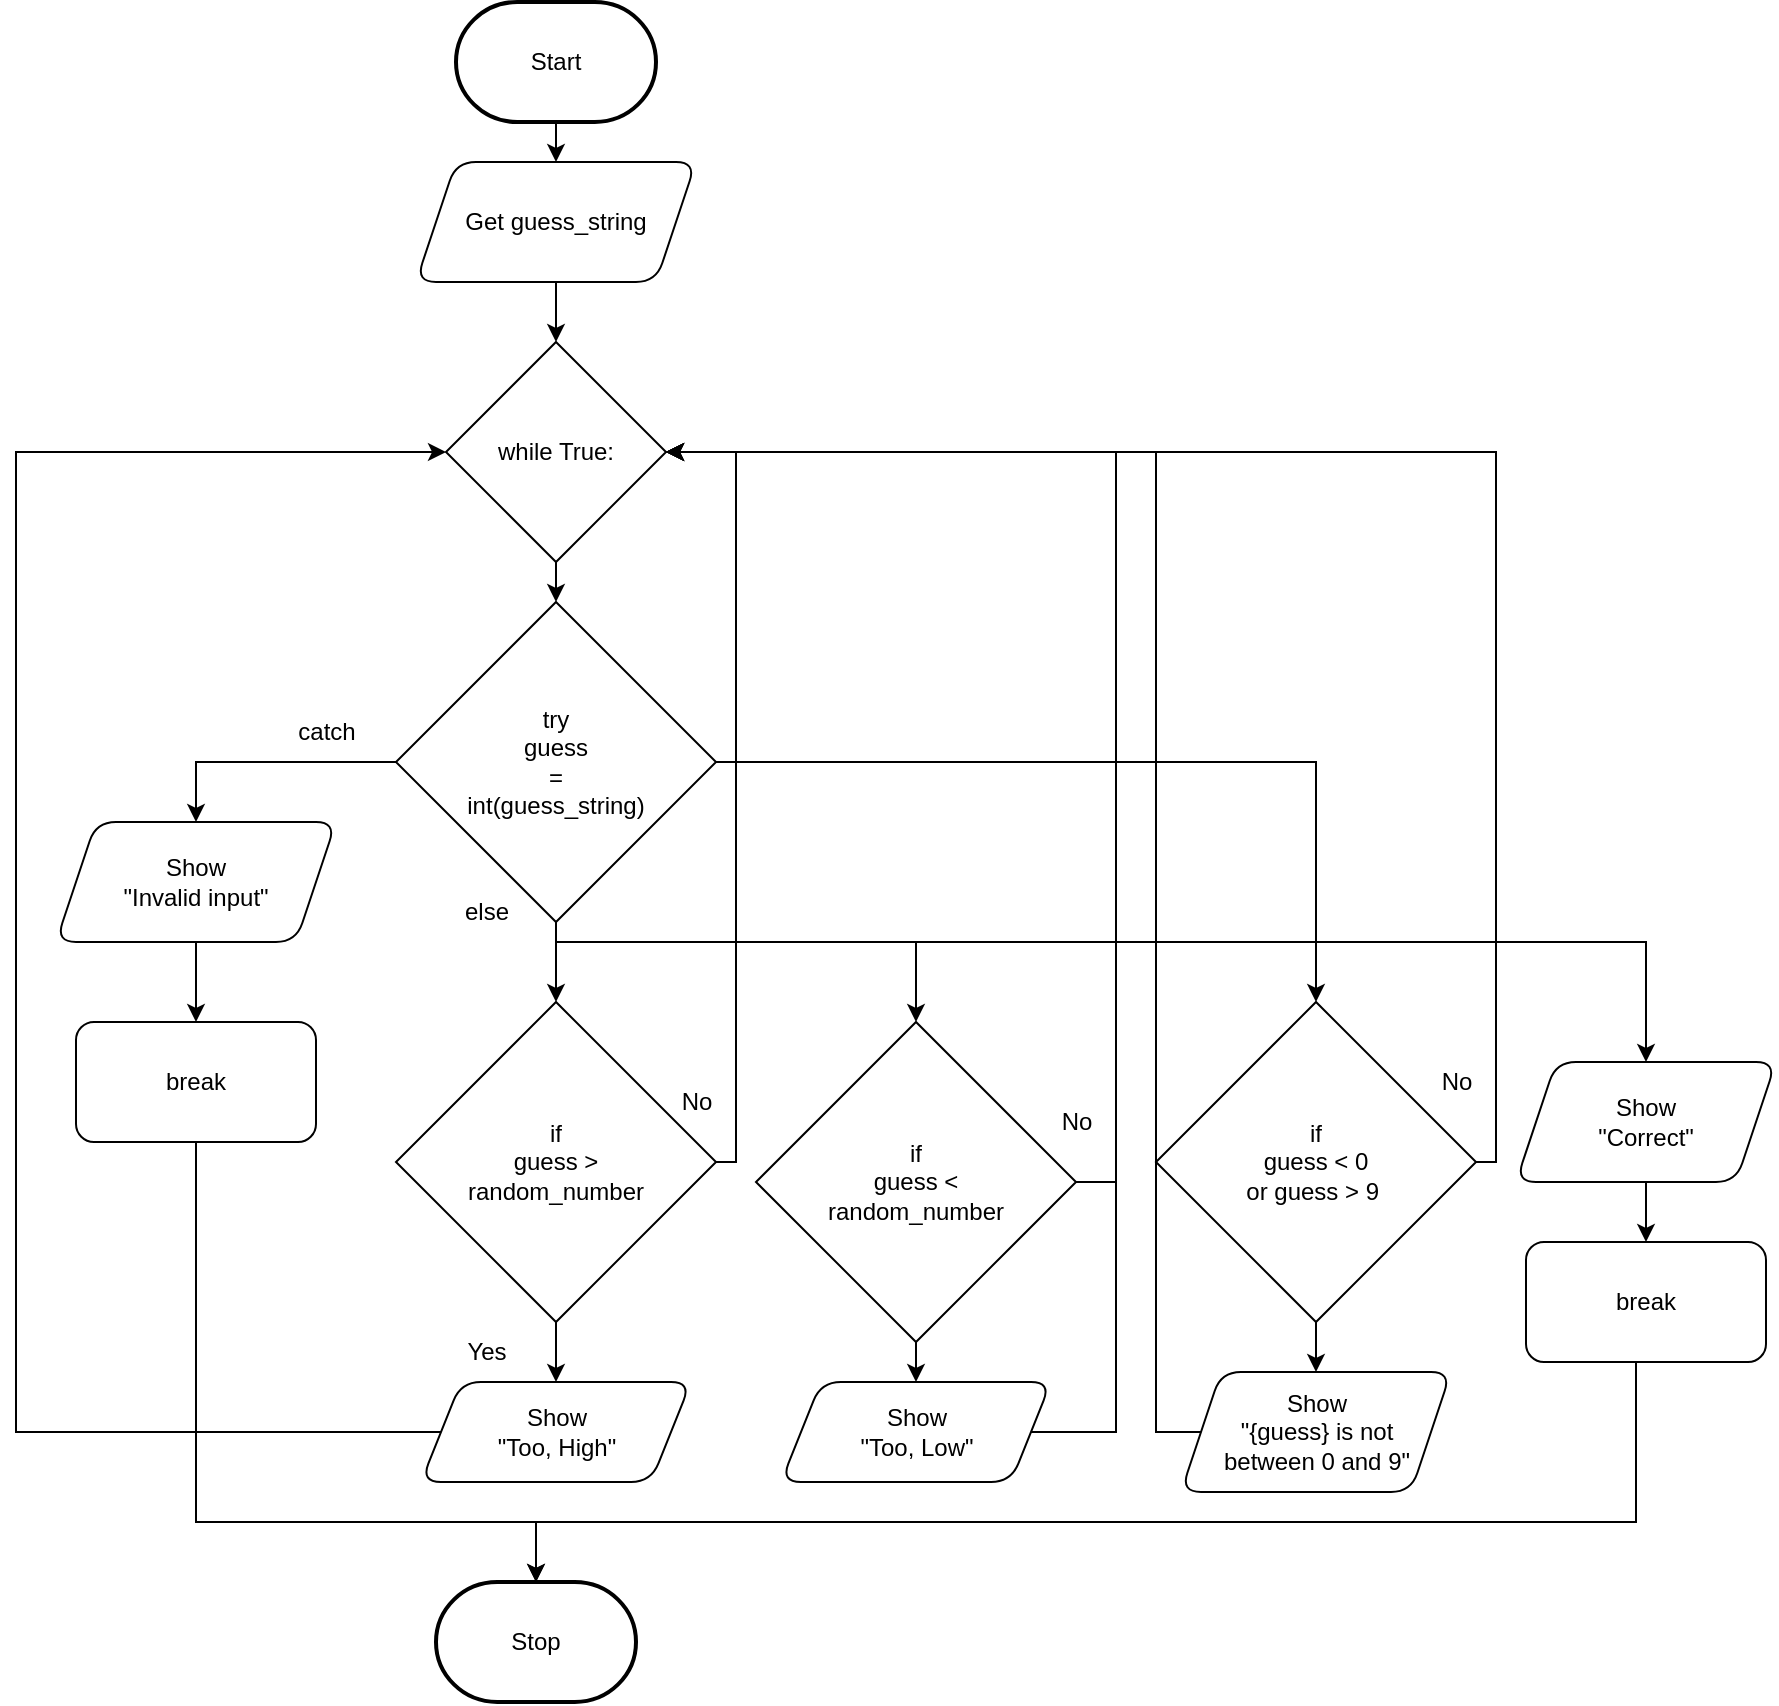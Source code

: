 <mxfile>
    <diagram id="HIP3nbAZw_EuaXWnEj3U" name="Page-1">
        <mxGraphModel dx="1061" dy="754" grid="1" gridSize="10" guides="1" tooltips="1" connect="1" arrows="1" fold="1" page="1" pageScale="1" pageWidth="850" pageHeight="1100" math="0" shadow="0">
            <root>
                <mxCell id="0"/>
                <mxCell id="1" parent="0"/>
                <mxCell id="55" style="edgeStyle=none;html=1;exitX=0.5;exitY=1;exitDx=0;exitDy=0;exitPerimeter=0;entryX=0.5;entryY=0;entryDx=0;entryDy=0;" parent="1" source="31" target="34" edge="1">
                    <mxGeometry relative="1" as="geometry"/>
                </mxCell>
                <mxCell id="31" value="Start" style="strokeWidth=2;html=1;shape=mxgraph.flowchart.terminator;whiteSpace=wrap;" parent="1" vertex="1">
                    <mxGeometry x="300" y="110" width="100" height="60" as="geometry"/>
                </mxCell>
                <mxCell id="32" value="Stop" style="strokeWidth=2;html=1;shape=mxgraph.flowchart.terminator;whiteSpace=wrap;" parent="1" vertex="1">
                    <mxGeometry x="290" y="900" width="100" height="60" as="geometry"/>
                </mxCell>
                <mxCell id="56" value="" style="edgeStyle=none;html=1;" parent="1" source="34" target="54" edge="1">
                    <mxGeometry relative="1" as="geometry"/>
                </mxCell>
                <mxCell id="34" value="Get guess_string" style="shape=parallelogram;perimeter=parallelogramPerimeter;whiteSpace=wrap;html=1;fixedSize=1;rounded=1;" parent="1" vertex="1">
                    <mxGeometry x="280" y="190" width="140" height="60" as="geometry"/>
                </mxCell>
                <mxCell id="59" style="edgeStyle=orthogonalEdgeStyle;html=1;exitX=0;exitY=0.5;exitDx=0;exitDy=0;rounded=0;entryX=0.5;entryY=0;entryDx=0;entryDy=0;" parent="1" source="37" target="39" edge="1">
                    <mxGeometry relative="1" as="geometry">
                        <mxPoint x="210" y="540" as="targetPoint"/>
                    </mxGeometry>
                </mxCell>
                <mxCell id="60" value="" style="edgeStyle=orthogonalEdgeStyle;rounded=0;html=1;" parent="1" source="37" target="49" edge="1">
                    <mxGeometry relative="1" as="geometry"/>
                </mxCell>
                <mxCell id="64" style="edgeStyle=orthogonalEdgeStyle;rounded=0;html=1;" parent="1" source="37" target="62" edge="1">
                    <mxGeometry relative="1" as="geometry">
                        <Array as="points">
                            <mxPoint x="350" y="580"/>
                            <mxPoint x="530" y="580"/>
                        </Array>
                    </mxGeometry>
                </mxCell>
                <mxCell id="65" style="edgeStyle=orthogonalEdgeStyle;rounded=0;html=1;entryX=0.5;entryY=0;entryDx=0;entryDy=0;" parent="1" source="37" target="52" edge="1">
                    <mxGeometry relative="1" as="geometry">
                        <Array as="points">
                            <mxPoint x="350" y="580"/>
                            <mxPoint x="895" y="580"/>
                        </Array>
                    </mxGeometry>
                </mxCell>
                <mxCell id="82" style="edgeStyle=orthogonalEdgeStyle;rounded=0;html=1;" parent="1" source="37" target="79" edge="1">
                    <mxGeometry relative="1" as="geometry"/>
                </mxCell>
                <mxCell id="37" value="try &lt;br&gt;guess&lt;br&gt;=&lt;br&gt;int(guess_string)" style="rhombus;whiteSpace=wrap;html=1;rounded=0;" parent="1" vertex="1">
                    <mxGeometry x="270" y="410" width="160" height="160" as="geometry"/>
                </mxCell>
                <mxCell id="73" value="" style="edgeStyle=orthogonalEdgeStyle;rounded=0;html=1;" parent="1" source="39" target="72" edge="1">
                    <mxGeometry relative="1" as="geometry"/>
                </mxCell>
                <mxCell id="39" value="Show&lt;br&gt;&quot;Invalid input&quot;" style="shape=parallelogram;perimeter=parallelogramPerimeter;whiteSpace=wrap;html=1;fixedSize=1;rounded=1;" parent="1" vertex="1">
                    <mxGeometry x="100" y="520" width="140" height="60" as="geometry"/>
                </mxCell>
                <mxCell id="42" value="catch" style="text;html=1;align=center;verticalAlign=middle;resizable=0;points=[];autosize=1;strokeColor=none;fillColor=none;" parent="1" vertex="1">
                    <mxGeometry x="210" y="460" width="50" height="30" as="geometry"/>
                </mxCell>
                <mxCell id="43" value="else" style="text;html=1;align=center;verticalAlign=middle;resizable=0;points=[];autosize=1;strokeColor=none;fillColor=none;" parent="1" vertex="1">
                    <mxGeometry x="290" y="550" width="50" height="30" as="geometry"/>
                </mxCell>
                <mxCell id="69" style="edgeStyle=orthogonalEdgeStyle;rounded=0;html=1;entryX=0;entryY=0.5;entryDx=0;entryDy=0;" parent="1" source="46" target="54" edge="1">
                    <mxGeometry relative="1" as="geometry">
                        <Array as="points">
                            <mxPoint x="80" y="825"/>
                            <mxPoint x="80" y="335"/>
                        </Array>
                    </mxGeometry>
                </mxCell>
                <mxCell id="46" value="Show &lt;br&gt;&quot;Too, High&quot;" style="shape=parallelogram;perimeter=parallelogramPerimeter;whiteSpace=wrap;html=1;fixedSize=1;rounded=1;" parent="1" vertex="1">
                    <mxGeometry x="282.5" y="800" width="135" height="50" as="geometry"/>
                </mxCell>
                <mxCell id="47" style="edgeStyle=none;rounded=0;html=1;entryX=0.5;entryY=0;entryDx=0;entryDy=0;" parent="1" source="49" target="46" edge="1">
                    <mxGeometry relative="1" as="geometry"/>
                </mxCell>
                <mxCell id="88" style="edgeStyle=orthogonalEdgeStyle;html=1;exitX=0.5;exitY=0;exitDx=0;exitDy=0;entryX=1;entryY=0.5;entryDx=0;entryDy=0;rounded=0;" edge="1" parent="1" source="49" target="54">
                    <mxGeometry relative="1" as="geometry"/>
                </mxCell>
                <mxCell id="49" value="if&lt;br&gt;guess &amp;gt; &lt;br&gt;random_number" style="rhombus;whiteSpace=wrap;html=1;rounded=0;direction=south;" parent="1" vertex="1">
                    <mxGeometry x="270" y="610" width="160" height="160" as="geometry"/>
                </mxCell>
                <mxCell id="71" value="" style="edgeStyle=orthogonalEdgeStyle;rounded=0;html=1;" parent="1" source="52" target="70" edge="1">
                    <mxGeometry relative="1" as="geometry"/>
                </mxCell>
                <mxCell id="52" value="Show &lt;br&gt;&quot;Correct&quot;" style="shape=parallelogram;perimeter=parallelogramPerimeter;whiteSpace=wrap;html=1;fixedSize=1;rounded=1;" parent="1" vertex="1">
                    <mxGeometry x="830" y="640" width="130" height="60" as="geometry"/>
                </mxCell>
                <mxCell id="53" value="Yes" style="text;html=1;align=center;verticalAlign=middle;resizable=0;points=[];autosize=1;strokeColor=none;fillColor=none;" parent="1" vertex="1">
                    <mxGeometry x="295" y="770" width="40" height="30" as="geometry"/>
                </mxCell>
                <mxCell id="57" value="" style="edgeStyle=none;html=1;" parent="1" source="54" target="37" edge="1">
                    <mxGeometry relative="1" as="geometry"/>
                </mxCell>
                <mxCell id="54" value="while True:" style="rhombus;whiteSpace=wrap;html=1;rounded=0;" parent="1" vertex="1">
                    <mxGeometry x="295" y="280" width="110" height="110" as="geometry"/>
                </mxCell>
                <mxCell id="67" style="edgeStyle=orthogonalEdgeStyle;rounded=0;html=1;exitX=1;exitY=0.5;exitDx=0;exitDy=0;entryX=0.5;entryY=0;entryDx=0;entryDy=0;" parent="1" source="62" target="66" edge="1">
                    <mxGeometry relative="1" as="geometry"/>
                </mxCell>
                <mxCell id="90" style="edgeStyle=orthogonalEdgeStyle;rounded=0;html=1;entryX=1;entryY=0.5;entryDx=0;entryDy=0;" edge="1" parent="1" source="62" target="54">
                    <mxGeometry relative="1" as="geometry">
                        <Array as="points">
                            <mxPoint x="630" y="700"/>
                            <mxPoint x="630" y="335"/>
                        </Array>
                    </mxGeometry>
                </mxCell>
                <mxCell id="62" value="if&lt;br&gt;guess &amp;lt;&lt;br&gt;random_number" style="rhombus;whiteSpace=wrap;html=1;rounded=0;direction=south;" parent="1" vertex="1">
                    <mxGeometry x="450" y="620" width="160" height="160" as="geometry"/>
                </mxCell>
                <mxCell id="76" style="edgeStyle=orthogonalEdgeStyle;rounded=0;html=1;entryX=1;entryY=0.5;entryDx=0;entryDy=0;" parent="1" source="66" target="54" edge="1">
                    <mxGeometry relative="1" as="geometry">
                        <Array as="points">
                            <mxPoint x="630" y="825"/>
                            <mxPoint x="630" y="335"/>
                        </Array>
                    </mxGeometry>
                </mxCell>
                <mxCell id="66" value="Show &lt;br&gt;&quot;Too, Low&quot;" style="shape=parallelogram;perimeter=parallelogramPerimeter;whiteSpace=wrap;html=1;fixedSize=1;rounded=1;" parent="1" vertex="1">
                    <mxGeometry x="462.5" y="800" width="135" height="50" as="geometry"/>
                </mxCell>
                <mxCell id="75" style="edgeStyle=orthogonalEdgeStyle;rounded=0;html=1;" parent="1" source="70" target="32" edge="1">
                    <mxGeometry relative="1" as="geometry">
                        <Array as="points">
                            <mxPoint x="890" y="870"/>
                            <mxPoint x="340" y="870"/>
                        </Array>
                    </mxGeometry>
                </mxCell>
                <mxCell id="70" value="break" style="whiteSpace=wrap;html=1;rounded=1;" parent="1" vertex="1">
                    <mxGeometry x="835" y="730" width="120" height="60" as="geometry"/>
                </mxCell>
                <mxCell id="78" style="edgeStyle=orthogonalEdgeStyle;rounded=0;html=1;entryX=0.5;entryY=0;entryDx=0;entryDy=0;entryPerimeter=0;" parent="1" source="72" target="32" edge="1">
                    <mxGeometry relative="1" as="geometry">
                        <Array as="points">
                            <mxPoint x="170" y="870"/>
                            <mxPoint x="340" y="870"/>
                        </Array>
                    </mxGeometry>
                </mxCell>
                <mxCell id="72" value="break" style="whiteSpace=wrap;html=1;rounded=1;" parent="1" vertex="1">
                    <mxGeometry x="110" y="620" width="120" height="60" as="geometry"/>
                </mxCell>
                <mxCell id="85" value="" style="edgeStyle=orthogonalEdgeStyle;rounded=0;html=1;" parent="1" source="79" target="84" edge="1">
                    <mxGeometry relative="1" as="geometry"/>
                </mxCell>
                <mxCell id="92" style="edgeStyle=orthogonalEdgeStyle;rounded=0;html=1;exitX=0.5;exitY=0;exitDx=0;exitDy=0;entryX=1;entryY=0.5;entryDx=0;entryDy=0;" edge="1" parent="1" source="79" target="54">
                    <mxGeometry relative="1" as="geometry"/>
                </mxCell>
                <mxCell id="79" value="if&lt;br&gt;guess &amp;lt; 0&lt;br&gt;or guess &amp;gt; 9&amp;nbsp;" style="rhombus;whiteSpace=wrap;html=1;rounded=0;direction=south;" parent="1" vertex="1">
                    <mxGeometry x="650" y="610" width="160" height="160" as="geometry"/>
                </mxCell>
                <mxCell id="87" style="edgeStyle=orthogonalEdgeStyle;rounded=0;html=1;entryX=1;entryY=0.5;entryDx=0;entryDy=0;" parent="1" source="84" target="54" edge="1">
                    <mxGeometry relative="1" as="geometry">
                        <Array as="points">
                            <mxPoint x="650" y="825"/>
                            <mxPoint x="650" y="335"/>
                        </Array>
                    </mxGeometry>
                </mxCell>
                <mxCell id="84" value="Show &lt;br&gt;&quot;{guess} is not &lt;br&gt;between 0 and 9&quot;" style="shape=parallelogram;perimeter=parallelogramPerimeter;whiteSpace=wrap;html=1;fixedSize=1;rounded=1;" parent="1" vertex="1">
                    <mxGeometry x="662.5" y="795" width="135" height="60" as="geometry"/>
                </mxCell>
                <mxCell id="89" value="No" style="text;html=1;align=center;verticalAlign=middle;resizable=0;points=[];autosize=1;strokeColor=none;fillColor=none;" vertex="1" parent="1">
                    <mxGeometry x="400" y="645" width="40" height="30" as="geometry"/>
                </mxCell>
                <mxCell id="91" value="No" style="text;html=1;align=center;verticalAlign=middle;resizable=0;points=[];autosize=1;strokeColor=none;fillColor=none;" vertex="1" parent="1">
                    <mxGeometry x="590" y="655" width="40" height="30" as="geometry"/>
                </mxCell>
                <mxCell id="93" value="No" style="text;html=1;align=center;verticalAlign=middle;resizable=0;points=[];autosize=1;strokeColor=none;fillColor=none;" vertex="1" parent="1">
                    <mxGeometry x="780" y="635" width="40" height="30" as="geometry"/>
                </mxCell>
            </root>
        </mxGraphModel>
    </diagram>
</mxfile>
